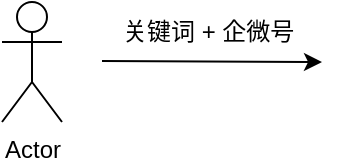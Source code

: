 <mxfile version="13.8.8" type="github">
  <diagram id="JH-I-7RGB3wSWRfC5hcS" name="Page-1">
    <mxGraphModel dx="1026" dy="422" grid="1" gridSize="10" guides="1" tooltips="1" connect="1" arrows="1" fold="1" page="1" pageScale="1" pageWidth="827" pageHeight="1169" math="0" shadow="0">
      <root>
        <mxCell id="0" />
        <mxCell id="1" parent="0" />
        <mxCell id="_y5ytE5uwPRHJYw2xF_R-2" value="Actor" style="shape=umlActor;verticalLabelPosition=bottom;verticalAlign=top;html=1;outlineConnect=0;" vertex="1" parent="1">
          <mxGeometry x="50" y="120" width="30" height="60" as="geometry" />
        </mxCell>
        <mxCell id="_y5ytE5uwPRHJYw2xF_R-3" value="" style="endArrow=classic;html=1;" edge="1" parent="1">
          <mxGeometry width="50" height="50" relative="1" as="geometry">
            <mxPoint x="100" y="149.5" as="sourcePoint" />
            <mxPoint x="210" y="150" as="targetPoint" />
          </mxGeometry>
        </mxCell>
        <mxCell id="_y5ytE5uwPRHJYw2xF_R-4" value="关键词 + 企微号&amp;nbsp;" style="text;html=1;strokeColor=none;fillColor=none;align=center;verticalAlign=middle;whiteSpace=wrap;rounded=0;" vertex="1" parent="1">
          <mxGeometry x="90" y="120" width="130" height="30" as="geometry" />
        </mxCell>
      </root>
    </mxGraphModel>
  </diagram>
</mxfile>

